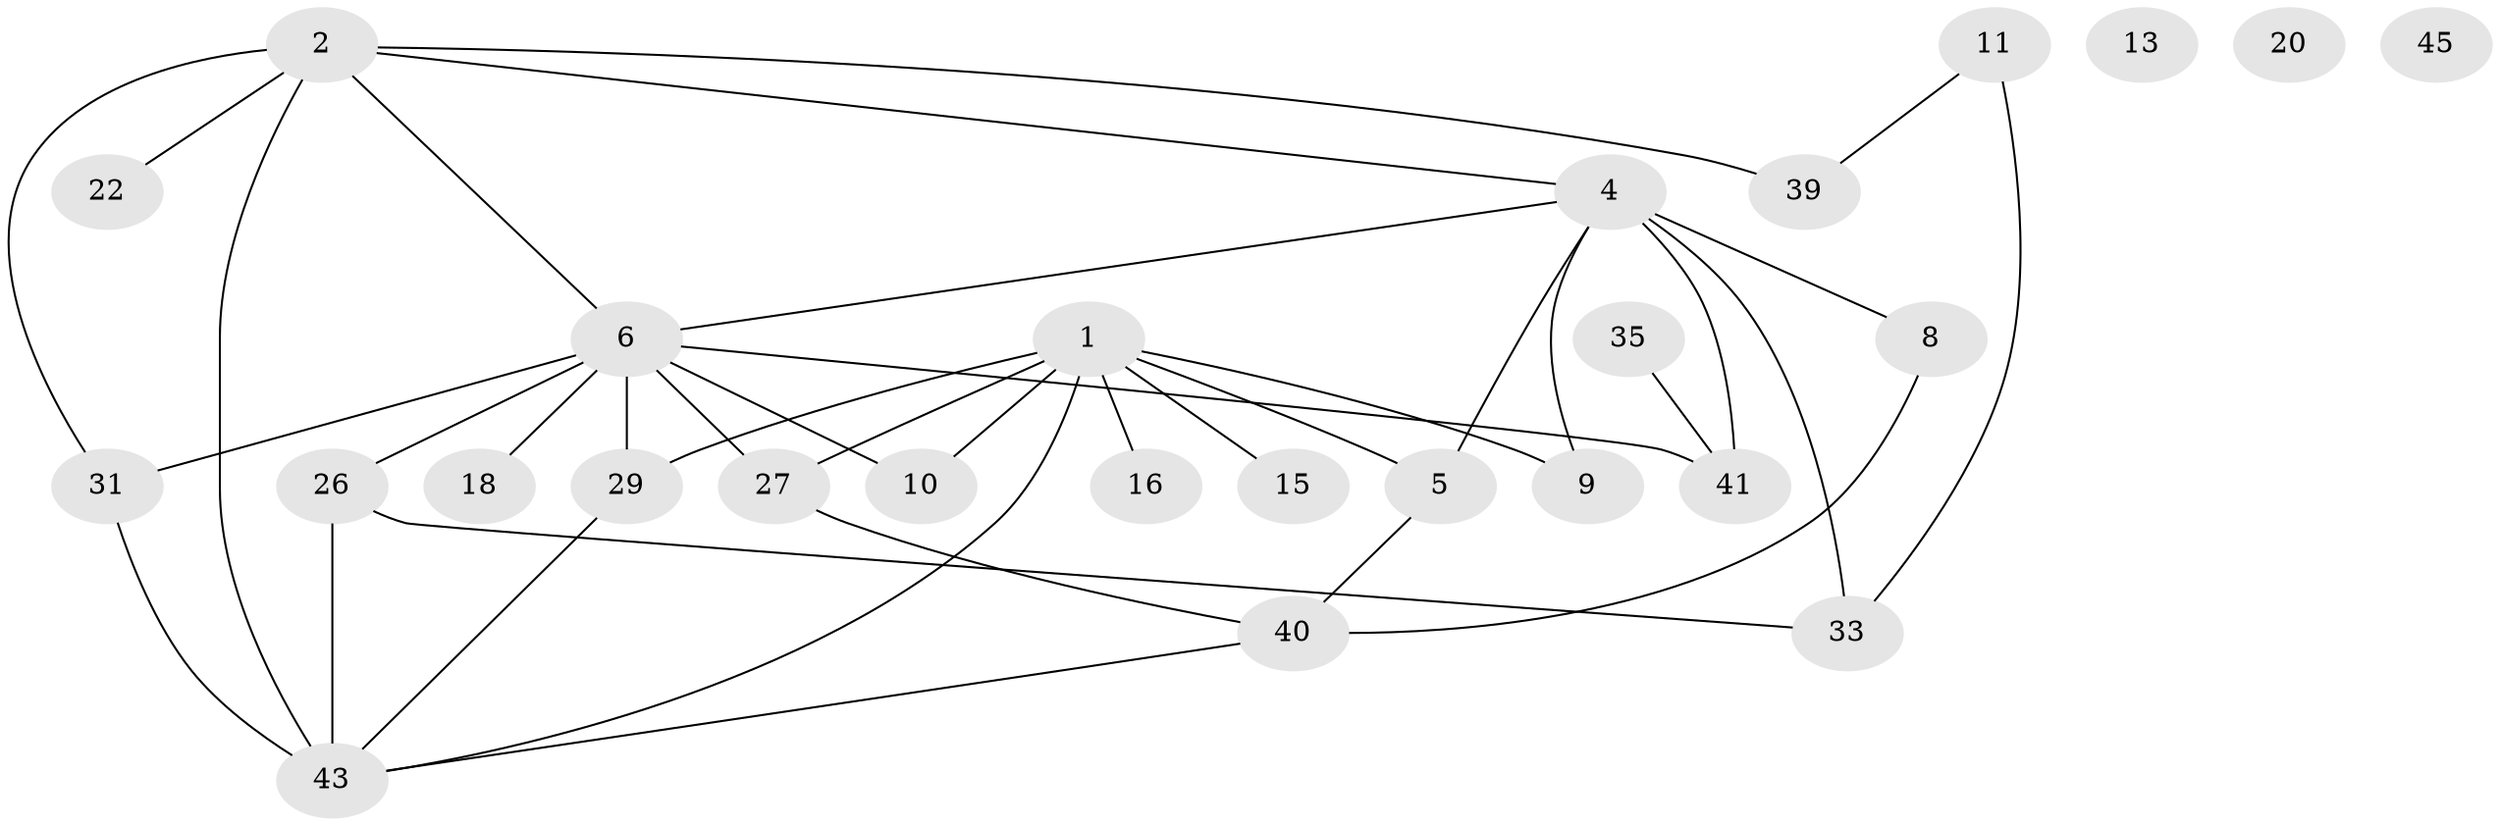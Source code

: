 // original degree distribution, {3: 0.2830188679245283, 4: 0.16981132075471697, 5: 0.07547169811320754, 1: 0.16981132075471697, 2: 0.22641509433962265, 0: 0.05660377358490566, 6: 0.018867924528301886}
// Generated by graph-tools (version 1.1) at 2025/12/03/09/25 04:12:55]
// undirected, 26 vertices, 38 edges
graph export_dot {
graph [start="1"]
  node [color=gray90,style=filled];
  1 [super="+3+34"];
  2 [super="+36"];
  4 [super="+24+12+47"];
  5 [super="+19"];
  6 [super="+7"];
  8 [super="+21"];
  9;
  10 [super="+32"];
  11 [super="+44"];
  13;
  15;
  16;
  18;
  20;
  22 [super="+30"];
  26;
  27 [super="+28"];
  29;
  31;
  33 [super="+53+42"];
  35 [super="+37"];
  39;
  40 [super="+46"];
  41;
  43 [super="+49"];
  45;
  1 -- 29;
  1 -- 16;
  1 -- 10;
  1 -- 9;
  1 -- 15;
  1 -- 5;
  1 -- 27;
  1 -- 43;
  2 -- 22;
  2 -- 4;
  2 -- 43 [weight=2];
  2 -- 6 [weight=2];
  2 -- 39;
  2 -- 31;
  4 -- 33;
  4 -- 8 [weight=3];
  4 -- 9;
  4 -- 41;
  4 -- 5;
  4 -- 6 [weight=2];
  5 -- 40;
  6 -- 41;
  6 -- 10;
  6 -- 18;
  6 -- 26;
  6 -- 27;
  6 -- 29;
  6 -- 31;
  8 -- 40;
  11 -- 33;
  11 -- 39;
  26 -- 33;
  26 -- 43;
  27 -- 40;
  29 -- 43;
  31 -- 43;
  35 -- 41;
  40 -- 43;
}
